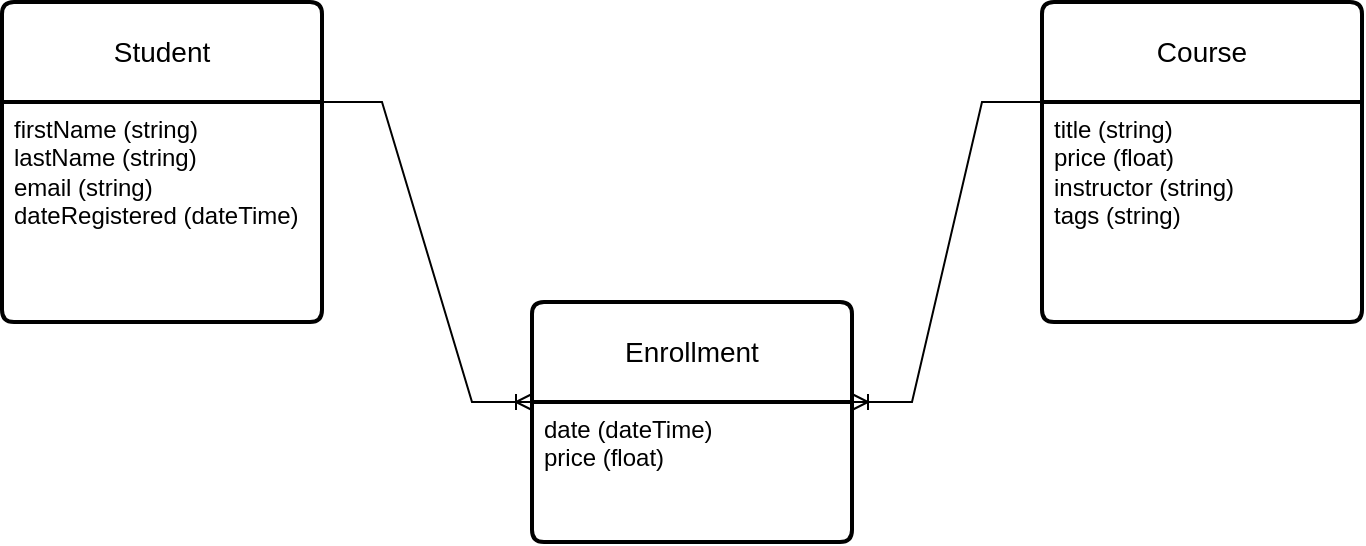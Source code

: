 <mxfile version="27.1.6">
  <diagram name="Page-1" id="8ON9hu9b4kVIuAbTIYrJ">
    <mxGraphModel dx="1426" dy="785" grid="1" gridSize="10" guides="1" tooltips="1" connect="1" arrows="1" fold="1" page="1" pageScale="1" pageWidth="850" pageHeight="1100" math="0" shadow="0">
      <root>
        <mxCell id="0" />
        <mxCell id="1" parent="0" />
        <mxCell id="YKTiArdbLQuzYO8fUkeK-1" value="Student" style="swimlane;childLayout=stackLayout;horizontal=1;startSize=50;horizontalStack=0;rounded=1;fontSize=14;fontStyle=0;strokeWidth=2;resizeParent=0;resizeLast=1;shadow=0;dashed=0;align=center;arcSize=4;whiteSpace=wrap;html=1;" vertex="1" parent="1">
          <mxGeometry x="80" y="40" width="160" height="160" as="geometry" />
        </mxCell>
        <mxCell id="YKTiArdbLQuzYO8fUkeK-2" value="firstName (string)&lt;div&gt;lastName (string)&lt;br&gt;&lt;div&gt;email (string)&lt;/div&gt;&lt;div&gt;dateRegistered (dateTime)&lt;/div&gt;&lt;/div&gt;" style="align=left;strokeColor=none;fillColor=none;spacingLeft=4;spacingRight=4;fontSize=12;verticalAlign=top;resizable=0;rotatable=0;part=1;html=1;whiteSpace=wrap;" vertex="1" parent="YKTiArdbLQuzYO8fUkeK-1">
          <mxGeometry y="50" width="160" height="110" as="geometry" />
        </mxCell>
        <mxCell id="YKTiArdbLQuzYO8fUkeK-5" value="Course" style="swimlane;childLayout=stackLayout;horizontal=1;startSize=50;horizontalStack=0;rounded=1;fontSize=14;fontStyle=0;strokeWidth=2;resizeParent=0;resizeLast=1;shadow=0;dashed=0;align=center;arcSize=4;whiteSpace=wrap;html=1;" vertex="1" parent="1">
          <mxGeometry x="600" y="40" width="160" height="160" as="geometry" />
        </mxCell>
        <mxCell id="YKTiArdbLQuzYO8fUkeK-6" value="title (string)&lt;div&gt;price (float)&lt;/div&gt;&lt;div&gt;instructor (string)&lt;/div&gt;&lt;div&gt;tags (string)&lt;/div&gt;" style="align=left;strokeColor=none;fillColor=none;spacingLeft=4;spacingRight=4;fontSize=12;verticalAlign=top;resizable=0;rotatable=0;part=1;html=1;whiteSpace=wrap;" vertex="1" parent="YKTiArdbLQuzYO8fUkeK-5">
          <mxGeometry y="50" width="160" height="110" as="geometry" />
        </mxCell>
        <mxCell id="YKTiArdbLQuzYO8fUkeK-10" value="Enrollment" style="swimlane;childLayout=stackLayout;horizontal=1;startSize=50;horizontalStack=0;rounded=1;fontSize=14;fontStyle=0;strokeWidth=2;resizeParent=0;resizeLast=1;shadow=0;dashed=0;align=center;arcSize=4;whiteSpace=wrap;html=1;" vertex="1" parent="1">
          <mxGeometry x="345" y="190" width="160" height="120" as="geometry" />
        </mxCell>
        <mxCell id="YKTiArdbLQuzYO8fUkeK-11" value="date (dateTime)&lt;div&gt;price (float)&lt;/div&gt;" style="align=left;strokeColor=none;fillColor=none;spacingLeft=4;spacingRight=4;fontSize=12;verticalAlign=top;resizable=0;rotatable=0;part=1;html=1;whiteSpace=wrap;" vertex="1" parent="YKTiArdbLQuzYO8fUkeK-10">
          <mxGeometry y="50" width="160" height="70" as="geometry" />
        </mxCell>
        <mxCell id="YKTiArdbLQuzYO8fUkeK-14" value="" style="edgeStyle=entityRelationEdgeStyle;fontSize=12;html=1;endArrow=ERoneToMany;rounded=0;exitX=1;exitY=0;exitDx=0;exitDy=0;entryX=0;entryY=0;entryDx=0;entryDy=0;" edge="1" parent="1" source="YKTiArdbLQuzYO8fUkeK-2" target="YKTiArdbLQuzYO8fUkeK-11">
          <mxGeometry width="100" height="100" relative="1" as="geometry">
            <mxPoint x="200" y="320" as="sourcePoint" />
            <mxPoint x="300" y="220" as="targetPoint" />
            <Array as="points">
              <mxPoint x="240" y="80" />
              <mxPoint x="240" y="90" />
            </Array>
          </mxGeometry>
        </mxCell>
        <mxCell id="YKTiArdbLQuzYO8fUkeK-16" value="" style="edgeStyle=entityRelationEdgeStyle;fontSize=12;html=1;endArrow=ERoneToMany;rounded=0;entryX=1;entryY=0;entryDx=0;entryDy=0;exitX=0;exitY=0;exitDx=0;exitDy=0;" edge="1" parent="1" source="YKTiArdbLQuzYO8fUkeK-6" target="YKTiArdbLQuzYO8fUkeK-11">
          <mxGeometry width="100" height="100" relative="1" as="geometry">
            <mxPoint x="770" y="90" as="sourcePoint" />
            <mxPoint x="590" y="245" as="targetPoint" />
            <Array as="points">
              <mxPoint x="756" y="360" />
              <mxPoint x="936" y="360" />
              <mxPoint x="756" y="370" />
              <mxPoint x="755" y="310" />
            </Array>
          </mxGeometry>
        </mxCell>
      </root>
    </mxGraphModel>
  </diagram>
</mxfile>

